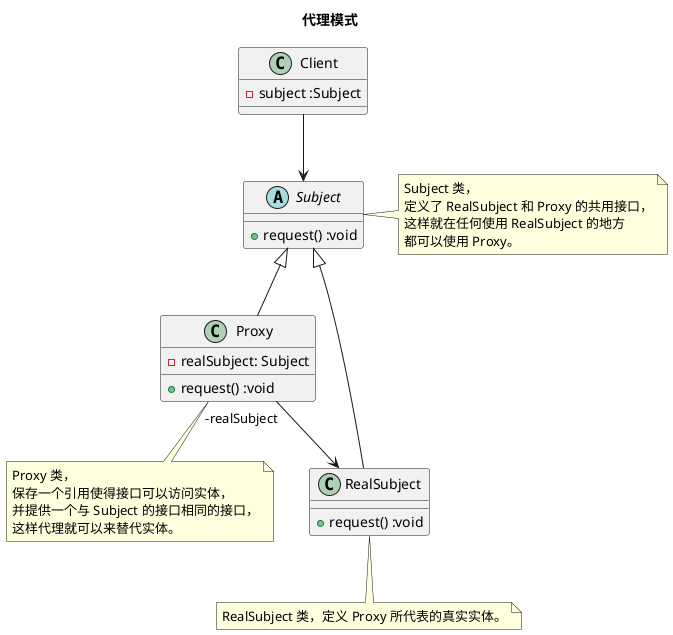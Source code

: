 @startuml

title 代理模式

class Client {
  - subject :Subject
}

abstract class Subject {
  + request() :void
}
note right: Subject 类，\n定义了 RealSubject 和 Proxy 的共用接口，\n这样就在任何使用 RealSubject 的地方\n都可以使用 Proxy。

class Proxy {
  - realSubject: Subject
  + request() :void
}
note bottom: Proxy 类，\n保存一个引用使得接口可以访问实体，\n并提供一个与 Subject 的接口相同的接口，\n这样代理就可以来替代实体。

class RealSubject {
  + request() :void
}
note bottom: RealSubject 类，定义 Proxy 所代表的真实实体。

Client --> Subject
Subject <|-- Proxy
Subject <|-- RealSubject
Proxy "-realSubject" --> RealSubject

@enduml
